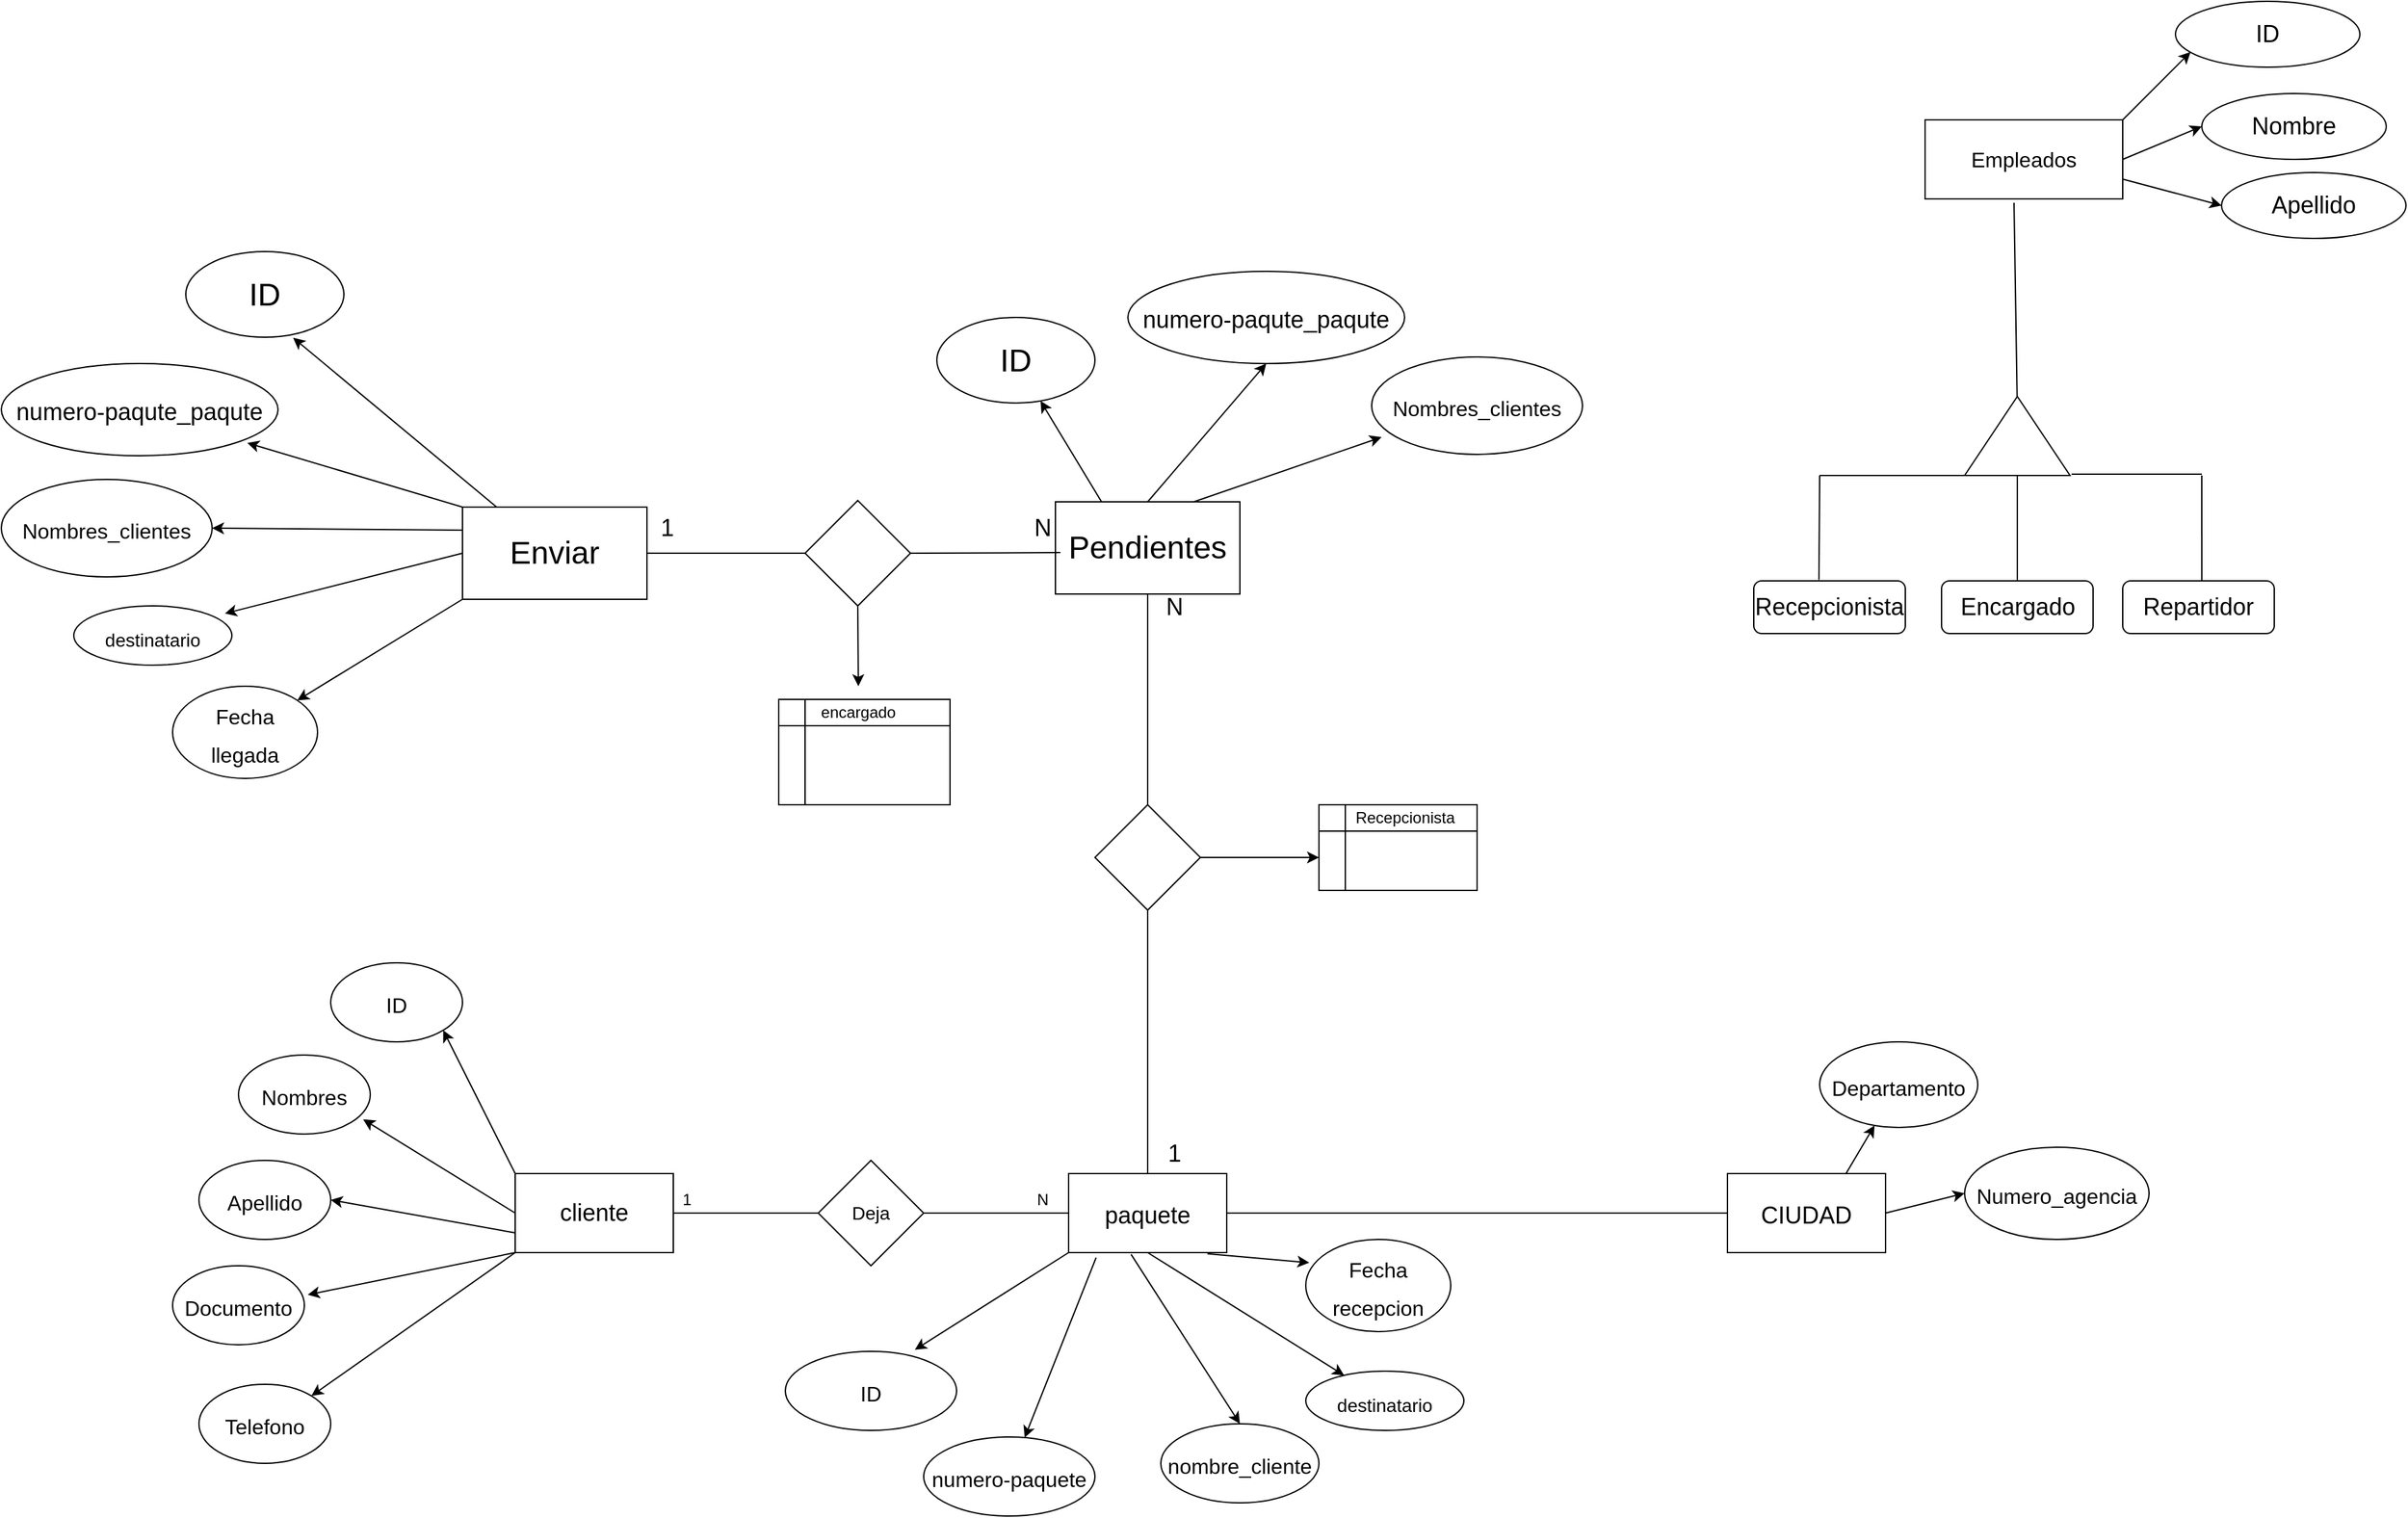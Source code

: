 <mxfile>
    <diagram id="Zjh1SuWUI-zuYm09aHjm" name="Página-1">
        <mxGraphModel dx="1344" dy="1895" grid="1" gridSize="10" guides="1" tooltips="1" connect="1" arrows="1" fold="1" page="1" pageScale="1" pageWidth="827" pageHeight="1169" math="0" shadow="0">
            <root>
                <mxCell id="0"/>
                <mxCell id="1" parent="0"/>
                <mxCell id="2" style="edgeStyle=none;html=1;exitX=0;exitY=0.5;exitDx=0;exitDy=0;fontSize=24;entryX=0.946;entryY=0.814;entryDx=0;entryDy=0;entryPerimeter=0;" parent="1" source="7" target="8" edge="1">
                    <mxGeometry relative="1" as="geometry">
                        <mxPoint x="740" y="180.167" as="targetPoint"/>
                    </mxGeometry>
                </mxCell>
                <mxCell id="3" style="edgeStyle=none;html=1;exitX=0;exitY=0.75;exitDx=0;exitDy=0;fontSize=24;entryX=1;entryY=0.5;entryDx=0;entryDy=0;" parent="1" source="7" target="9" edge="1">
                    <mxGeometry relative="1" as="geometry">
                        <mxPoint x="750" y="250" as="targetPoint"/>
                    </mxGeometry>
                </mxCell>
                <mxCell id="4" style="edgeStyle=none;html=1;exitX=0;exitY=1;exitDx=0;exitDy=0;fontSize=24;entryX=1.026;entryY=0.367;entryDx=0;entryDy=0;entryPerimeter=0;" parent="1" source="7" target="10" edge="1">
                    <mxGeometry relative="1" as="geometry">
                        <mxPoint x="820" y="290" as="targetPoint"/>
                    </mxGeometry>
                </mxCell>
                <mxCell id="5" style="edgeStyle=none;html=1;exitX=0;exitY=1;exitDx=0;exitDy=0;fontSize=16;entryX=1;entryY=0;entryDx=0;entryDy=0;" parent="1" source="7" target="11" edge="1">
                    <mxGeometry relative="1" as="geometry">
                        <mxPoint x="750.0" y="340" as="targetPoint"/>
                    </mxGeometry>
                </mxCell>
                <mxCell id="6" style="edgeStyle=none;html=1;exitX=0;exitY=0;exitDx=0;exitDy=0;entryX=1;entryY=1;entryDx=0;entryDy=0;" parent="1" source="7" target="13" edge="1">
                    <mxGeometry relative="1" as="geometry">
                        <mxPoint x="730" y="30" as="targetPoint"/>
                    </mxGeometry>
                </mxCell>
                <mxCell id="7" value="&lt;font style=&quot;font-size: 18px&quot;&gt;cliente&lt;/font&gt;" style="rounded=0;whiteSpace=wrap;html=1;" parent="1" vertex="1">
                    <mxGeometry x="770" y="90" width="120" height="60" as="geometry"/>
                </mxCell>
                <mxCell id="8" value="&lt;font size=&quot;3&quot;&gt;Nombres&lt;/font&gt;" style="ellipse;whiteSpace=wrap;html=1;fontSize=24;" parent="1" vertex="1">
                    <mxGeometry x="560" width="100" height="60" as="geometry"/>
                </mxCell>
                <mxCell id="9" value="&lt;span style=&quot;font-size: 16px&quot;&gt;Apellido&lt;/span&gt;" style="ellipse;whiteSpace=wrap;html=1;fontSize=24;" parent="1" vertex="1">
                    <mxGeometry x="530" y="80" width="100" height="60" as="geometry"/>
                </mxCell>
                <mxCell id="10" value="&lt;span style=&quot;font-size: 16px&quot;&gt;Documento&lt;/span&gt;" style="ellipse;whiteSpace=wrap;html=1;fontSize=24;" parent="1" vertex="1">
                    <mxGeometry x="510" y="160" width="100" height="60" as="geometry"/>
                </mxCell>
                <mxCell id="11" value="&lt;span style=&quot;font-size: 16px&quot;&gt;Telefono&lt;/span&gt;" style="ellipse;whiteSpace=wrap;html=1;fontSize=24;" parent="1" vertex="1">
                    <mxGeometry x="530" y="250" width="100" height="60" as="geometry"/>
                </mxCell>
                <mxCell id="13" value="&lt;font size=&quot;3&quot;&gt;ID&lt;/font&gt;" style="ellipse;whiteSpace=wrap;html=1;fontSize=24;" parent="1" vertex="1">
                    <mxGeometry x="630" y="-70" width="100" height="60" as="geometry"/>
                </mxCell>
                <mxCell id="15" style="edgeStyle=none;html=1;exitX=0.174;exitY=1.064;exitDx=0;exitDy=0;fontSize=16;exitPerimeter=0;" parent="1" source="22" target="23" edge="1">
                    <mxGeometry relative="1" as="geometry"/>
                </mxCell>
                <mxCell id="16" style="edgeStyle=none;html=1;exitX=0.5;exitY=1;exitDx=0;exitDy=0;fontSize=16;" parent="1" source="22" target="24" edge="1">
                    <mxGeometry relative="1" as="geometry">
                        <mxPoint x="1600" y="360" as="targetPoint"/>
                    </mxGeometry>
                </mxCell>
                <mxCell id="17" style="edgeStyle=none;html=1;exitX=0.878;exitY=1.015;exitDx=0;exitDy=0;fontSize=14;entryX=0.024;entryY=0.252;entryDx=0;entryDy=0;exitPerimeter=0;entryPerimeter=0;" parent="1" source="22" target="25" edge="1">
                    <mxGeometry relative="1" as="geometry">
                        <mxPoint x="1590" y="350" as="targetPoint"/>
                    </mxGeometry>
                </mxCell>
                <mxCell id="48" style="edgeStyle=none;html=1;exitX=0.395;exitY=1.022;exitDx=0;exitDy=0;fontSize=9;entryX=0.5;entryY=0;entryDx=0;entryDy=0;exitPerimeter=0;" parent="1" source="22" target="47" edge="1">
                    <mxGeometry relative="1" as="geometry">
                        <mxPoint x="1240" y="280" as="targetPoint"/>
                    </mxGeometry>
                </mxCell>
                <mxCell id="175" style="edgeStyle=none;html=1;exitX=0;exitY=1;exitDx=0;exitDy=0;fontSize=18;entryX=0.756;entryY=-0.02;entryDx=0;entryDy=0;entryPerimeter=0;" parent="1" source="22" target="176" edge="1">
                    <mxGeometry relative="1" as="geometry">
                        <mxPoint x="1110" y="250" as="targetPoint"/>
                    </mxGeometry>
                </mxCell>
                <mxCell id="22" value="&lt;span style=&quot;font-size: 18px&quot;&gt;paquete&lt;/span&gt;" style="rounded=0;whiteSpace=wrap;html=1;fontSize=24;" parent="1" vertex="1">
                    <mxGeometry x="1190" y="90" width="120" height="60" as="geometry"/>
                </mxCell>
                <mxCell id="23" value="&lt;span style=&quot;font-size: 16px&quot;&gt;numero-paquete&lt;br&gt;&lt;/span&gt;" style="ellipse;whiteSpace=wrap;html=1;fontSize=24;" parent="1" vertex="1">
                    <mxGeometry x="1080" y="290" width="130" height="60" as="geometry"/>
                </mxCell>
                <mxCell id="24" value="&lt;font style=&quot;font-size: 14px&quot;&gt;destinatario&lt;/font&gt;" style="ellipse;whiteSpace=wrap;html=1;fontSize=24;" parent="1" vertex="1">
                    <mxGeometry x="1370" y="240" width="120" height="45" as="geometry"/>
                </mxCell>
                <mxCell id="25" value="&lt;span style=&quot;font-size: 16px&quot;&gt;Fecha&lt;br&gt;recepcion&lt;br&gt;&lt;/span&gt;" style="ellipse;whiteSpace=wrap;html=1;fontSize=24;" parent="1" vertex="1">
                    <mxGeometry x="1370" y="140" width="110" height="70" as="geometry"/>
                </mxCell>
                <mxCell id="38" value="" style="endArrow=none;html=1;exitX=1;exitY=0.5;exitDx=0;exitDy=0;entryX=0;entryY=0.5;entryDx=0;entryDy=0;startArrow=none;" parent="1" source="49" target="22" edge="1">
                    <mxGeometry width="50" height="50" relative="1" as="geometry">
                        <mxPoint x="1100" y="220" as="sourcePoint"/>
                        <mxPoint x="1150" y="170" as="targetPoint"/>
                    </mxGeometry>
                </mxCell>
                <mxCell id="39" value="N" style="text;html=1;align=center;verticalAlign=middle;resizable=0;points=[];autosize=1;strokeColor=none;fillColor=none;" parent="1" vertex="1">
                    <mxGeometry x="1160" y="100" width="20" height="20" as="geometry"/>
                </mxCell>
                <mxCell id="40" value="1" style="text;html=1;align=center;verticalAlign=middle;resizable=0;points=[];autosize=1;strokeColor=none;fillColor=none;" parent="1" vertex="1">
                    <mxGeometry x="890" y="100" width="20" height="20" as="geometry"/>
                </mxCell>
                <mxCell id="47" value="&lt;span style=&quot;font-size: 16px&quot;&gt;nombre_cliente&lt;/span&gt;" style="ellipse;whiteSpace=wrap;html=1;fontSize=24;" parent="1" vertex="1">
                    <mxGeometry x="1260" y="280" width="120" height="60" as="geometry"/>
                </mxCell>
                <mxCell id="49" value="&lt;font style=&quot;font-size: 14px&quot;&gt;Deja&lt;/font&gt;" style="rhombus;whiteSpace=wrap;html=1;fontSize=9;" parent="1" vertex="1">
                    <mxGeometry x="1000" y="80" width="80" height="80" as="geometry"/>
                </mxCell>
                <mxCell id="50" value="" style="endArrow=none;html=1;entryX=0;entryY=0.5;entryDx=0;entryDy=0;" parent="1" target="49" edge="1">
                    <mxGeometry width="50" height="50" relative="1" as="geometry">
                        <mxPoint x="890" y="120" as="sourcePoint"/>
                        <mxPoint x="1190" y="120" as="targetPoint"/>
                    </mxGeometry>
                </mxCell>
                <mxCell id="52" value="" style="shape=internalStorage;whiteSpace=wrap;html=1;backgroundOutline=1;fontSize=9;" parent="1" vertex="1">
                    <mxGeometry x="970" y="-270" width="130" height="80" as="geometry"/>
                </mxCell>
                <mxCell id="53" value="&lt;span style=&quot;font-size: 12px&quot;&gt;encargado&lt;/span&gt;" style="text;html=1;align=center;verticalAlign=middle;resizable=0;points=[];autosize=1;strokeColor=none;fillColor=none;fontSize=9;" parent="1" vertex="1">
                    <mxGeometry x="995" y="-270" width="70" height="20" as="geometry"/>
                </mxCell>
                <mxCell id="93" value="" style="endArrow=none;html=1;fontSize=18;exitX=0.5;exitY=0;exitDx=0;exitDy=0;startArrow=none;" parent="1" source="94" edge="1">
                    <mxGeometry width="50" height="50" relative="1" as="geometry">
                        <mxPoint x="1270" y="180" as="sourcePoint"/>
                        <mxPoint x="1250" y="-360" as="targetPoint"/>
                    </mxGeometry>
                </mxCell>
                <mxCell id="182" style="edgeStyle=none;html=1;exitX=1;exitY=0.5;exitDx=0;exitDy=0;" parent="1" source="94" edge="1">
                    <mxGeometry relative="1" as="geometry">
                        <mxPoint x="1380" y="-150.0" as="targetPoint"/>
                    </mxGeometry>
                </mxCell>
                <mxCell id="94" value="" style="rhombus;whiteSpace=wrap;html=1;fontSize=9;" parent="1" vertex="1">
                    <mxGeometry x="1210" y="-190" width="80" height="80" as="geometry"/>
                </mxCell>
                <mxCell id="95" value="" style="endArrow=none;html=1;fontSize=18;exitX=0.5;exitY=0;exitDx=0;exitDy=0;" parent="1" source="22" target="94" edge="1">
                    <mxGeometry width="50" height="50" relative="1" as="geometry">
                        <mxPoint x="1250" y="90" as="sourcePoint"/>
                        <mxPoint x="1250" y="-360" as="targetPoint"/>
                    </mxGeometry>
                </mxCell>
                <mxCell id="168" style="edgeStyle=none;html=1;exitX=0.5;exitY=0;exitDx=0;exitDy=0;entryX=0.5;entryY=1;entryDx=0;entryDy=0;" parent="1" source="100" target="169" edge="1">
                    <mxGeometry relative="1" as="geometry">
                        <mxPoint x="1249.5" y="-470" as="targetPoint"/>
                    </mxGeometry>
                </mxCell>
                <mxCell id="183" style="edgeStyle=none;html=1;exitX=0.75;exitY=0;exitDx=0;exitDy=0;entryX=0.047;entryY=0.823;entryDx=0;entryDy=0;entryPerimeter=0;" parent="1" source="100" target="184" edge="1">
                    <mxGeometry relative="1" as="geometry">
                        <mxPoint x="1350" y="-510" as="targetPoint"/>
                    </mxGeometry>
                </mxCell>
                <mxCell id="186" style="edgeStyle=none;html=1;exitX=0.25;exitY=0;exitDx=0;exitDy=0;" parent="1" source="100" target="185" edge="1">
                    <mxGeometry relative="1" as="geometry"/>
                </mxCell>
                <mxCell id="100" value="Pendientes" style="rounded=0;whiteSpace=wrap;html=1;fontSize=24;" parent="1" vertex="1">
                    <mxGeometry x="1180" y="-420" width="140" height="70" as="geometry"/>
                </mxCell>
                <mxCell id="102" value="" style="shape=internalStorage;whiteSpace=wrap;html=1;backgroundOutline=1;fontSize=9;" parent="1" vertex="1">
                    <mxGeometry x="1380" y="-190" width="120" height="65" as="geometry"/>
                </mxCell>
                <mxCell id="103" value="&lt;span style=&quot;font-size: 12px&quot;&gt;Recepcionista&lt;/span&gt;" style="text;html=1;align=center;verticalAlign=middle;resizable=0;points=[];autosize=1;strokeColor=none;fillColor=none;fontSize=9;" parent="1" vertex="1">
                    <mxGeometry x="1400" y="-190" width="90" height="20" as="geometry"/>
                </mxCell>
                <mxCell id="133" style="edgeStyle=none;html=1;exitX=1;exitY=0.5;exitDx=0;exitDy=0;fontSize=18;entryX=0;entryY=0.5;entryDx=0;entryDy=0;" parent="1" source="114" target="134" edge="1">
                    <mxGeometry relative="1" as="geometry">
                        <mxPoint x="2090" y="-680" as="targetPoint"/>
                    </mxGeometry>
                </mxCell>
                <mxCell id="135" style="edgeStyle=none;html=1;exitX=1;exitY=0.75;exitDx=0;exitDy=0;fontSize=18;entryX=0;entryY=0.5;entryDx=0;entryDy=0;" parent="1" source="114" target="136" edge="1">
                    <mxGeometry relative="1" as="geometry">
                        <mxPoint x="2090" y="-630" as="targetPoint"/>
                    </mxGeometry>
                </mxCell>
                <mxCell id="138" style="edgeStyle=none;html=1;exitX=1;exitY=0;exitDx=0;exitDy=0;fontSize=18;entryX=0.082;entryY=0.769;entryDx=0;entryDy=0;entryPerimeter=0;" parent="1" source="114" target="139" edge="1">
                    <mxGeometry relative="1" as="geometry">
                        <mxPoint x="2050" y="-740" as="targetPoint"/>
                    </mxGeometry>
                </mxCell>
                <mxCell id="114" value="&lt;font size=&quot;3&quot;&gt;Empleados&lt;/font&gt;" style="rounded=0;whiteSpace=wrap;html=1;" parent="1" vertex="1">
                    <mxGeometry x="1840" y="-710" width="150" height="60" as="geometry"/>
                </mxCell>
                <mxCell id="117" value="" style="endArrow=none;html=1;fontSize=18;exitX=0.45;exitY=1.049;exitDx=0;exitDy=0;exitPerimeter=0;" parent="1" source="114" edge="1">
                    <mxGeometry width="50" height="50" relative="1" as="geometry">
                        <mxPoint x="2160" y="-680" as="sourcePoint"/>
                        <mxPoint x="1910" y="-490" as="targetPoint"/>
                    </mxGeometry>
                </mxCell>
                <mxCell id="118" value="" style="triangle;whiteSpace=wrap;html=1;fontSize=18;direction=north;" parent="1" vertex="1">
                    <mxGeometry x="1870" y="-500" width="80" height="60" as="geometry"/>
                </mxCell>
                <mxCell id="119" value="" style="endArrow=none;html=1;fontSize=18;exitX=0.016;exitY=1.015;exitDx=0;exitDy=0;exitPerimeter=0;" parent="1" source="118" edge="1">
                    <mxGeometry width="50" height="50" relative="1" as="geometry">
                        <mxPoint x="2150" y="-420" as="sourcePoint"/>
                        <mxPoint x="2050" y="-441" as="targetPoint"/>
                        <Array as="points">
                            <mxPoint x="2000" y="-441"/>
                        </Array>
                    </mxGeometry>
                </mxCell>
                <mxCell id="120" value="" style="endArrow=none;html=1;fontSize=18;" parent="1" edge="1">
                    <mxGeometry width="50" height="50" relative="1" as="geometry">
                        <mxPoint x="1760" y="-440" as="sourcePoint"/>
                        <mxPoint x="1870" y="-440" as="targetPoint"/>
                    </mxGeometry>
                </mxCell>
                <mxCell id="122" value="" style="endArrow=none;html=1;fontSize=18;entryX=0.522;entryY=0;entryDx=0;entryDy=0;entryPerimeter=0;" parent="1" target="132" edge="1">
                    <mxGeometry width="50" height="50" relative="1" as="geometry">
                        <mxPoint x="2050" y="-440" as="sourcePoint"/>
                        <mxPoint x="2050" y="-370" as="targetPoint"/>
                    </mxGeometry>
                </mxCell>
                <mxCell id="123" value="" style="endArrow=none;html=1;fontSize=18;entryX=0.43;entryY=-0.019;entryDx=0;entryDy=0;entryPerimeter=0;" parent="1" target="130" edge="1">
                    <mxGeometry width="50" height="50" relative="1" as="geometry">
                        <mxPoint x="1760" y="-440" as="sourcePoint"/>
                        <mxPoint x="1760" y="-370" as="targetPoint"/>
                    </mxGeometry>
                </mxCell>
                <mxCell id="127" value="" style="endArrow=none;html=1;fontSize=18;exitX=0;exitY=0.5;exitDx=0;exitDy=0;entryX=0.5;entryY=0;entryDx=0;entryDy=0;" parent="1" source="118" target="128" edge="1">
                    <mxGeometry width="50" height="50" relative="1" as="geometry">
                        <mxPoint x="2140" y="-470" as="sourcePoint"/>
                        <mxPoint x="1910" y="-370" as="targetPoint"/>
                    </mxGeometry>
                </mxCell>
                <mxCell id="128" value="Encargado" style="rounded=1;whiteSpace=wrap;html=1;fontSize=18;" parent="1" vertex="1">
                    <mxGeometry x="1852.5" y="-360" width="115" height="40" as="geometry"/>
                </mxCell>
                <mxCell id="130" value="Recepcionista" style="rounded=1;whiteSpace=wrap;html=1;fontSize=18;" parent="1" vertex="1">
                    <mxGeometry x="1710" y="-360" width="115" height="40" as="geometry"/>
                </mxCell>
                <mxCell id="132" value="Repartidor" style="rounded=1;whiteSpace=wrap;html=1;fontSize=18;" parent="1" vertex="1">
                    <mxGeometry x="1990" y="-360" width="115" height="40" as="geometry"/>
                </mxCell>
                <mxCell id="134" value="Nombre" style="ellipse;whiteSpace=wrap;html=1;fontSize=18;" parent="1" vertex="1">
                    <mxGeometry x="2050" y="-730" width="140" height="50" as="geometry"/>
                </mxCell>
                <mxCell id="136" value="Apellido" style="ellipse;whiteSpace=wrap;html=1;fontSize=18;" parent="1" vertex="1">
                    <mxGeometry x="2065" y="-670" width="140" height="50" as="geometry"/>
                </mxCell>
                <mxCell id="139" value="ID" style="ellipse;whiteSpace=wrap;html=1;fontSize=18;" parent="1" vertex="1">
                    <mxGeometry x="2030" y="-800" width="140" height="50" as="geometry"/>
                </mxCell>
                <mxCell id="153" style="edgeStyle=none;html=1;exitX=0.75;exitY=0;exitDx=0;exitDy=0;fontSize=14;" parent="1" source="152" target="154" edge="1">
                    <mxGeometry relative="1" as="geometry">
                        <mxPoint x="1720" y="-470" as="targetPoint"/>
                    </mxGeometry>
                </mxCell>
                <mxCell id="166" style="edgeStyle=none;html=1;exitX=1;exitY=0.5;exitDx=0;exitDy=0;entryX=0;entryY=0.5;entryDx=0;entryDy=0;" parent="1" source="152" target="167" edge="1">
                    <mxGeometry relative="1" as="geometry">
                        <mxPoint x="1870" y="110" as="targetPoint"/>
                    </mxGeometry>
                </mxCell>
                <mxCell id="152" value="&lt;span style=&quot;font-size: 18px&quot;&gt;CIUDAD&lt;/span&gt;" style="rounded=0;whiteSpace=wrap;html=1;fontSize=24;" parent="1" vertex="1">
                    <mxGeometry x="1690" y="90" width="120" height="60" as="geometry"/>
                </mxCell>
                <mxCell id="154" value="&lt;span style=&quot;font-size: 16px&quot;&gt;Departamento&lt;br&gt;&lt;/span&gt;" style="ellipse;whiteSpace=wrap;html=1;fontSize=24;" parent="1" vertex="1">
                    <mxGeometry x="1760" y="-10" width="120" height="65" as="geometry"/>
                </mxCell>
                <mxCell id="158" value="" style="endArrow=none;html=1;fontSize=14;exitX=1;exitY=0.5;exitDx=0;exitDy=0;startArrow=none;entryX=0.959;entryY=1.118;entryDx=0;entryDy=0;entryPerimeter=0;" parent="1" source="160" target="180" edge="1">
                    <mxGeometry width="50" height="50" relative="1" as="geometry">
                        <mxPoint x="890" y="-382.18" as="sourcePoint"/>
                        <mxPoint x="1180" y="-380" as="targetPoint"/>
                    </mxGeometry>
                </mxCell>
                <mxCell id="189" style="edgeStyle=none;html=1;exitX=0.5;exitY=1;exitDx=0;exitDy=0;" parent="1" source="160" edge="1">
                    <mxGeometry relative="1" as="geometry">
                        <mxPoint x="1030.429" y="-280" as="targetPoint"/>
                    </mxGeometry>
                </mxCell>
                <mxCell id="160" value="" style="rhombus;whiteSpace=wrap;html=1;fontSize=14;" parent="1" vertex="1">
                    <mxGeometry x="990" y="-421" width="80" height="80" as="geometry"/>
                </mxCell>
                <mxCell id="161" value="" style="endArrow=none;html=1;fontSize=14;entryX=0;entryY=0.5;entryDx=0;entryDy=0;" parent="1" target="160" edge="1">
                    <mxGeometry width="50" height="50" relative="1" as="geometry">
                        <mxPoint x="870" y="-381" as="sourcePoint"/>
                        <mxPoint x="1180" y="-382.18" as="targetPoint"/>
                    </mxGeometry>
                </mxCell>
                <mxCell id="165" value="" style="endArrow=none;html=1;fontSize=18;exitX=1;exitY=0.5;exitDx=0;exitDy=0;entryX=0;entryY=0.5;entryDx=0;entryDy=0;" parent="1" source="22" target="152" edge="1">
                    <mxGeometry width="50" height="50" relative="1" as="geometry">
                        <mxPoint x="1260" y="100" as="sourcePoint"/>
                        <mxPoint x="1680" y="120" as="targetPoint"/>
                    </mxGeometry>
                </mxCell>
                <mxCell id="167" value="&lt;span style=&quot;font-size: 16px&quot;&gt;Numero_agencia&lt;br&gt;&lt;/span&gt;" style="ellipse;whiteSpace=wrap;html=1;fontSize=24;" parent="1" vertex="1">
                    <mxGeometry x="1870" y="70" width="140" height="70" as="geometry"/>
                </mxCell>
                <mxCell id="169" value="&lt;font style=&quot;font-size: 18px&quot;&gt;numero-paqute_paqute&lt;/font&gt;" style="ellipse;whiteSpace=wrap;html=1;fontSize=24;" parent="1" vertex="1">
                    <mxGeometry x="1235" y="-595" width="210" height="70" as="geometry"/>
                </mxCell>
                <mxCell id="176" value="&lt;span style=&quot;font-size: 16px&quot;&gt;ID&lt;br&gt;&lt;/span&gt;" style="ellipse;whiteSpace=wrap;html=1;fontSize=24;" parent="1" vertex="1">
                    <mxGeometry x="975" y="225" width="130" height="60" as="geometry"/>
                </mxCell>
                <mxCell id="177" value="N" style="text;html=1;align=center;verticalAlign=middle;resizable=0;points=[];autosize=1;strokeColor=none;fillColor=none;fontSize=18;" parent="1" vertex="1">
                    <mxGeometry x="1255" y="-355" width="30" height="30" as="geometry"/>
                </mxCell>
                <mxCell id="178" value="1" style="text;html=1;align=center;verticalAlign=middle;resizable=0;points=[];autosize=1;strokeColor=none;fillColor=none;fontSize=18;" parent="1" vertex="1">
                    <mxGeometry x="1255" y="60" width="30" height="30" as="geometry"/>
                </mxCell>
                <mxCell id="188" style="edgeStyle=none;html=1;exitX=0.199;exitY=0.023;exitDx=0;exitDy=0;entryX=0.679;entryY=1.007;entryDx=0;entryDy=0;entryPerimeter=0;exitPerimeter=0;" parent="1" source="179" target="187" edge="1">
                    <mxGeometry relative="1" as="geometry"/>
                </mxCell>
                <mxCell id="191" style="edgeStyle=none;html=1;exitX=0;exitY=0;exitDx=0;exitDy=0;entryX=0.889;entryY=0.861;entryDx=0;entryDy=0;entryPerimeter=0;" parent="1" source="179" target="192" edge="1">
                    <mxGeometry relative="1" as="geometry">
                        <mxPoint x="670" y="-460" as="targetPoint"/>
                    </mxGeometry>
                </mxCell>
                <mxCell id="194" style="edgeStyle=none;html=1;exitX=0;exitY=0.25;exitDx=0;exitDy=0;entryX=1;entryY=0.5;entryDx=0;entryDy=0;" parent="1" source="179" target="193" edge="1">
                    <mxGeometry relative="1" as="geometry"/>
                </mxCell>
                <mxCell id="195" style="edgeStyle=none;html=1;exitX=0;exitY=0.5;exitDx=0;exitDy=0;entryX=0.956;entryY=0.128;entryDx=0;entryDy=0;entryPerimeter=0;" parent="1" source="179" target="196" edge="1">
                    <mxGeometry relative="1" as="geometry">
                        <mxPoint x="640" y="-350" as="targetPoint"/>
                    </mxGeometry>
                </mxCell>
                <mxCell id="199" style="edgeStyle=none;html=1;exitX=0;exitY=1;exitDx=0;exitDy=0;" parent="1" source="179" target="200" edge="1">
                    <mxGeometry relative="1" as="geometry">
                        <mxPoint x="670" y="-290" as="targetPoint"/>
                    </mxGeometry>
                </mxCell>
                <mxCell id="179" value="Enviar" style="rounded=0;whiteSpace=wrap;html=1;fontSize=24;" parent="1" vertex="1">
                    <mxGeometry x="730" y="-416" width="140" height="70" as="geometry"/>
                </mxCell>
                <mxCell id="180" value="N" style="text;html=1;align=center;verticalAlign=middle;resizable=0;points=[];autosize=1;strokeColor=none;fillColor=none;fontSize=18;" parent="1" vertex="1">
                    <mxGeometry x="1155" y="-415" width="30" height="30" as="geometry"/>
                </mxCell>
                <mxCell id="181" value="1" style="text;html=1;align=center;verticalAlign=middle;resizable=0;points=[];autosize=1;strokeColor=none;fillColor=none;fontSize=18;" parent="1" vertex="1">
                    <mxGeometry x="870" y="-415" width="30" height="30" as="geometry"/>
                </mxCell>
                <mxCell id="184" value="&lt;font size=&quot;3&quot;&gt;Nombres_clientes&lt;/font&gt;" style="ellipse;whiteSpace=wrap;html=1;fontSize=24;" parent="1" vertex="1">
                    <mxGeometry x="1420" y="-530" width="160" height="74" as="geometry"/>
                </mxCell>
                <mxCell id="185" value="ID" style="ellipse;whiteSpace=wrap;html=1;fontSize=24;" parent="1" vertex="1">
                    <mxGeometry x="1090" y="-560" width="120" height="65" as="geometry"/>
                </mxCell>
                <mxCell id="187" value="ID" style="ellipse;whiteSpace=wrap;html=1;fontSize=24;" parent="1" vertex="1">
                    <mxGeometry x="520" y="-610" width="120" height="65" as="geometry"/>
                </mxCell>
                <mxCell id="192" value="&lt;font style=&quot;font-size: 18px&quot;&gt;numero-paqute_paqute&lt;/font&gt;" style="ellipse;whiteSpace=wrap;html=1;fontSize=24;" parent="1" vertex="1">
                    <mxGeometry x="380" y="-525" width="210" height="70" as="geometry"/>
                </mxCell>
                <mxCell id="193" value="&lt;font size=&quot;3&quot;&gt;Nombres_clientes&lt;/font&gt;" style="ellipse;whiteSpace=wrap;html=1;fontSize=24;" parent="1" vertex="1">
                    <mxGeometry x="380" y="-437" width="160" height="74" as="geometry"/>
                </mxCell>
                <mxCell id="196" value="&lt;font style=&quot;font-size: 14px&quot;&gt;destinatario&lt;/font&gt;" style="ellipse;whiteSpace=wrap;html=1;fontSize=24;" parent="1" vertex="1">
                    <mxGeometry x="435" y="-341" width="120" height="45" as="geometry"/>
                </mxCell>
                <mxCell id="200" value="&lt;span style=&quot;font-size: 16px&quot;&gt;Fecha&lt;br&gt;llegada&lt;br&gt;&lt;/span&gt;" style="ellipse;whiteSpace=wrap;html=1;fontSize=24;" parent="1" vertex="1">
                    <mxGeometry x="510" y="-280" width="110" height="70" as="geometry"/>
                </mxCell>
            </root>
        </mxGraphModel>
    </diagram>
</mxfile>